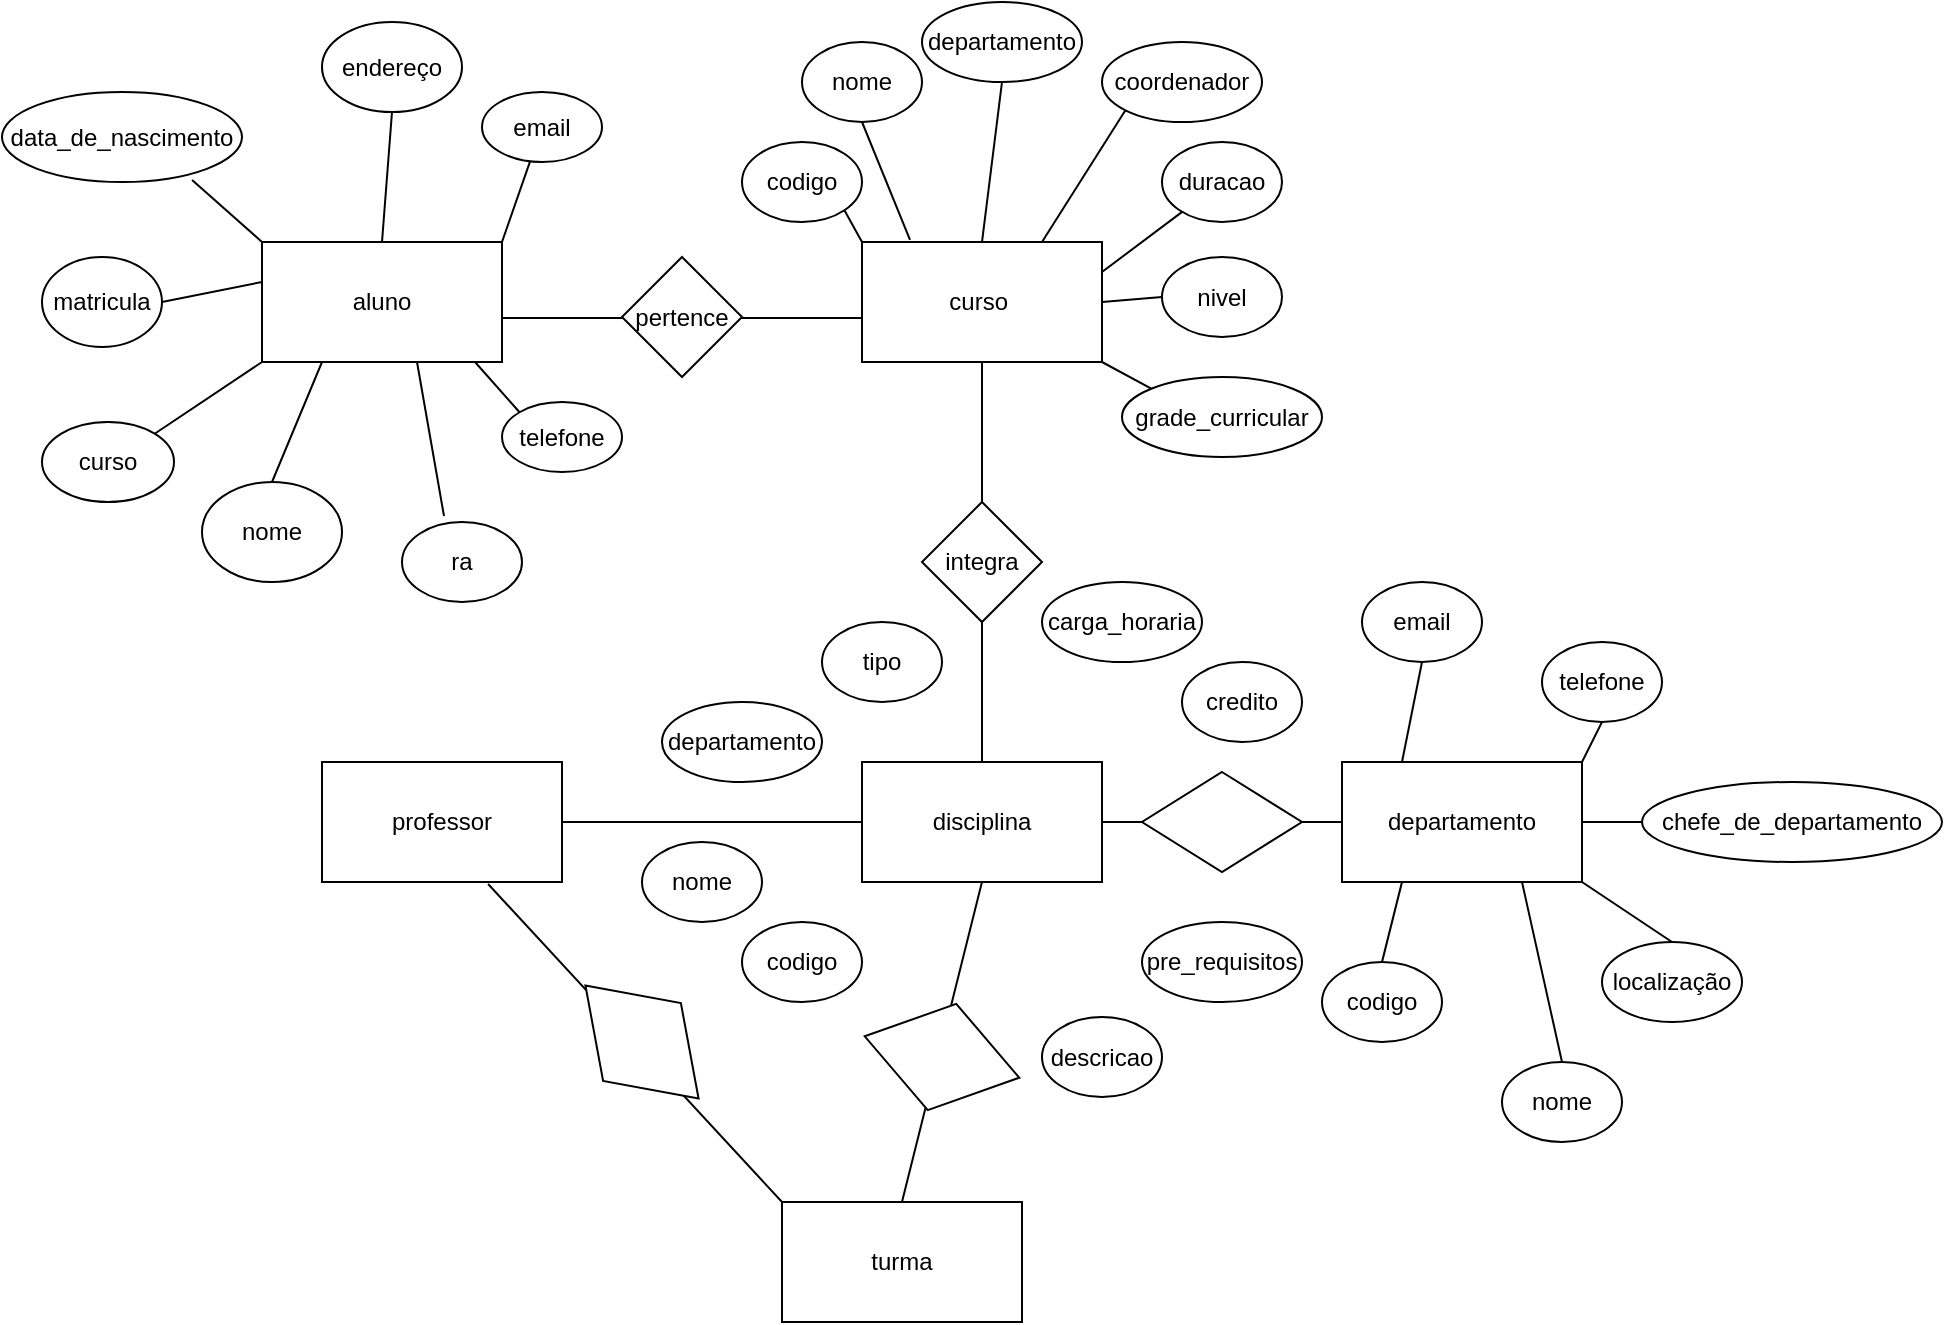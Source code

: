 <mxfile version="24.4.8" type="device">
  <diagram name="Página-1" id="oLcNaSpRR32SJvCwvY3e">
    <mxGraphModel dx="2261" dy="1941" grid="1" gridSize="10" guides="1" tooltips="1" connect="1" arrows="1" fold="1" page="1" pageScale="1" pageWidth="827" pageHeight="1169" math="0" shadow="0">
      <root>
        <mxCell id="0" />
        <mxCell id="1" parent="0" />
        <mxCell id="YKiijx3482X-Gz-cLtJe-30" value="professor" style="rounded=0;whiteSpace=wrap;html=1;" parent="1" vertex="1">
          <mxGeometry x="100" y="300" width="120" height="60" as="geometry" />
        </mxCell>
        <mxCell id="YKiijx3482X-Gz-cLtJe-31" value="departamento" style="rounded=0;whiteSpace=wrap;html=1;" parent="1" vertex="1">
          <mxGeometry x="610" y="300" width="120" height="60" as="geometry" />
        </mxCell>
        <mxCell id="YKiijx3482X-Gz-cLtJe-32" value="turma" style="rounded=0;whiteSpace=wrap;html=1;" parent="1" vertex="1">
          <mxGeometry x="330" y="520" width="120" height="60" as="geometry" />
        </mxCell>
        <mxCell id="YKiijx3482X-Gz-cLtJe-33" value="aluno" style="rounded=0;whiteSpace=wrap;html=1;" parent="1" vertex="1">
          <mxGeometry x="70" y="40" width="120" height="60" as="geometry" />
        </mxCell>
        <mxCell id="YKiijx3482X-Gz-cLtJe-34" value="curso&amp;nbsp;" style="rounded=0;whiteSpace=wrap;html=1;" parent="1" vertex="1">
          <mxGeometry x="370" y="40" width="120" height="60" as="geometry" />
        </mxCell>
        <mxCell id="YKiijx3482X-Gz-cLtJe-35" value="disciplina" style="rounded=0;whiteSpace=wrap;html=1;" parent="1" vertex="1">
          <mxGeometry x="370" y="300" width="120" height="60" as="geometry" />
        </mxCell>
        <mxCell id="YKiijx3482X-Gz-cLtJe-42" value="ra" style="ellipse;whiteSpace=wrap;html=1;" parent="1" vertex="1">
          <mxGeometry x="140" y="180" width="60" height="40" as="geometry" />
        </mxCell>
        <mxCell id="YKiijx3482X-Gz-cLtJe-43" value="matricula" style="ellipse;whiteSpace=wrap;html=1;" parent="1" vertex="1">
          <mxGeometry x="-40" y="47.5" width="60" height="45" as="geometry" />
        </mxCell>
        <mxCell id="YKiijx3482X-Gz-cLtJe-44" value="nome" style="ellipse;whiteSpace=wrap;html=1;" parent="1" vertex="1">
          <mxGeometry x="40" y="160" width="70" height="50" as="geometry" />
        </mxCell>
        <mxCell id="YKiijx3482X-Gz-cLtJe-45" value="curso" style="ellipse;whiteSpace=wrap;html=1;" parent="1" vertex="1">
          <mxGeometry x="-40" y="130" width="66" height="40" as="geometry" />
        </mxCell>
        <mxCell id="YKiijx3482X-Gz-cLtJe-46" value="email" style="ellipse;whiteSpace=wrap;html=1;" parent="1" vertex="1">
          <mxGeometry x="180" y="-35" width="60" height="35" as="geometry" />
        </mxCell>
        <mxCell id="YKiijx3482X-Gz-cLtJe-47" value="telefone" style="ellipse;whiteSpace=wrap;html=1;" parent="1" vertex="1">
          <mxGeometry x="190" y="120" width="60" height="35" as="geometry" />
        </mxCell>
        <mxCell id="YKiijx3482X-Gz-cLtJe-48" value="endereço" style="ellipse;whiteSpace=wrap;html=1;" parent="1" vertex="1">
          <mxGeometry x="100" y="-70" width="70" height="45" as="geometry" />
        </mxCell>
        <mxCell id="YKiijx3482X-Gz-cLtJe-49" value="data_de_nascimento" style="ellipse;whiteSpace=wrap;html=1;" parent="1" vertex="1">
          <mxGeometry x="-60" y="-35" width="120" height="45" as="geometry" />
        </mxCell>
        <mxCell id="YKiijx3482X-Gz-cLtJe-52" value="" style="endArrow=none;html=1;rounded=0;entryX=0;entryY=0.633;entryDx=0;entryDy=0;entryPerimeter=0;" parent="1" target="YKiijx3482X-Gz-cLtJe-34" edge="1">
          <mxGeometry width="50" height="50" relative="1" as="geometry">
            <mxPoint x="190" y="78" as="sourcePoint" />
            <mxPoint x="240" y="30" as="targetPoint" />
          </mxGeometry>
        </mxCell>
        <mxCell id="YKiijx3482X-Gz-cLtJe-53" value="pertence" style="rhombus;whiteSpace=wrap;html=1;" parent="1" vertex="1">
          <mxGeometry x="250" y="47.5" width="60" height="60" as="geometry" />
        </mxCell>
        <mxCell id="YKiijx3482X-Gz-cLtJe-54" value="" style="endArrow=none;html=1;rounded=0;exitX=0.5;exitY=0;exitDx=0;exitDy=0;entryX=0.25;entryY=1;entryDx=0;entryDy=0;" parent="1" source="YKiijx3482X-Gz-cLtJe-44" target="YKiijx3482X-Gz-cLtJe-33" edge="1">
          <mxGeometry width="50" height="50" relative="1" as="geometry">
            <mxPoint x="390" y="220" as="sourcePoint" />
            <mxPoint x="440" y="170" as="targetPoint" />
          </mxGeometry>
        </mxCell>
        <mxCell id="YKiijx3482X-Gz-cLtJe-55" value="" style="endArrow=none;html=1;rounded=0;exitX=0.35;exitY=-0.075;exitDx=0;exitDy=0;entryX=0.25;entryY=1;entryDx=0;entryDy=0;exitPerimeter=0;" parent="1" source="YKiijx3482X-Gz-cLtJe-42" edge="1">
          <mxGeometry width="50" height="50" relative="1" as="geometry">
            <mxPoint x="122.5" y="160" as="sourcePoint" />
            <mxPoint x="147.5" y="100" as="targetPoint" />
          </mxGeometry>
        </mxCell>
        <mxCell id="YKiijx3482X-Gz-cLtJe-56" value="" style="endArrow=none;html=1;rounded=0;exitX=0;exitY=0;exitDx=0;exitDy=0;entryX=0.25;entryY=1;entryDx=0;entryDy=0;" parent="1" source="YKiijx3482X-Gz-cLtJe-47" edge="1">
          <mxGeometry width="50" height="50" relative="1" as="geometry">
            <mxPoint x="190" y="177" as="sourcePoint" />
            <mxPoint x="176.5" y="100" as="targetPoint" />
          </mxGeometry>
        </mxCell>
        <mxCell id="YKiijx3482X-Gz-cLtJe-57" value="" style="endArrow=none;html=1;rounded=0;entryX=0.25;entryY=1;entryDx=0;entryDy=0;exitX=0.5;exitY=0;exitDx=0;exitDy=0;" parent="1" source="YKiijx3482X-Gz-cLtJe-33" edge="1">
          <mxGeometry width="50" height="50" relative="1" as="geometry">
            <mxPoint x="100" y="40" as="sourcePoint" />
            <mxPoint x="135" y="-25" as="targetPoint" />
          </mxGeometry>
        </mxCell>
        <mxCell id="YKiijx3482X-Gz-cLtJe-58" value="" style="endArrow=none;html=1;rounded=0;exitX=1;exitY=0;exitDx=0;exitDy=0;entryX=0.25;entryY=1;entryDx=0;entryDy=0;" parent="1" source="YKiijx3482X-Gz-cLtJe-45" edge="1">
          <mxGeometry width="50" height="50" relative="1" as="geometry">
            <mxPoint x="45" y="160" as="sourcePoint" />
            <mxPoint x="70" y="100" as="targetPoint" />
          </mxGeometry>
        </mxCell>
        <mxCell id="YKiijx3482X-Gz-cLtJe-59" value="" style="endArrow=none;html=1;rounded=0;exitX=0;exitY=0;exitDx=0;exitDy=0;entryX=0.792;entryY=0.978;entryDx=0;entryDy=0;entryPerimeter=0;" parent="1" source="YKiijx3482X-Gz-cLtJe-33" target="YKiijx3482X-Gz-cLtJe-49" edge="1">
          <mxGeometry width="50" height="50" relative="1" as="geometry">
            <mxPoint x="40" y="80" as="sourcePoint" />
            <mxPoint x="65" y="20" as="targetPoint" />
          </mxGeometry>
        </mxCell>
        <mxCell id="YKiijx3482X-Gz-cLtJe-60" value="" style="endArrow=none;html=1;rounded=0;exitX=1;exitY=0.5;exitDx=0;exitDy=0;entryX=0.25;entryY=1;entryDx=0;entryDy=0;" parent="1" source="YKiijx3482X-Gz-cLtJe-43" edge="1">
          <mxGeometry width="50" height="50" relative="1" as="geometry">
            <mxPoint x="45" y="120" as="sourcePoint" />
            <mxPoint x="70" y="60" as="targetPoint" />
          </mxGeometry>
        </mxCell>
        <mxCell id="YKiijx3482X-Gz-cLtJe-62" value="" style="endArrow=none;html=1;rounded=0;exitX=1;exitY=0;exitDx=0;exitDy=0;" parent="1" source="YKiijx3482X-Gz-cLtJe-33" target="YKiijx3482X-Gz-cLtJe-46" edge="1">
          <mxGeometry width="50" height="50" relative="1" as="geometry">
            <mxPoint x="80" y="50" as="sourcePoint" />
            <mxPoint x="75" y="30" as="targetPoint" />
          </mxGeometry>
        </mxCell>
        <mxCell id="YKiijx3482X-Gz-cLtJe-63" value="" style="endArrow=none;html=1;rounded=0;entryX=0.5;entryY=1;entryDx=0;entryDy=0;" parent="1" source="YKiijx3482X-Gz-cLtJe-64" target="YKiijx3482X-Gz-cLtJe-34" edge="1">
          <mxGeometry width="50" height="50" relative="1" as="geometry">
            <mxPoint x="430" y="300" as="sourcePoint" />
            <mxPoint x="480" y="250" as="targetPoint" />
          </mxGeometry>
        </mxCell>
        <mxCell id="YKiijx3482X-Gz-cLtJe-65" value="" style="endArrow=none;html=1;rounded=0;entryX=0.5;entryY=1;entryDx=0;entryDy=0;" parent="1" target="YKiijx3482X-Gz-cLtJe-64" edge="1">
          <mxGeometry width="50" height="50" relative="1" as="geometry">
            <mxPoint x="430" y="300" as="sourcePoint" />
            <mxPoint x="430" y="100" as="targetPoint" />
          </mxGeometry>
        </mxCell>
        <mxCell id="YKiijx3482X-Gz-cLtJe-64" value="integra" style="rhombus;whiteSpace=wrap;html=1;" parent="1" vertex="1">
          <mxGeometry x="400" y="170" width="60" height="60" as="geometry" />
        </mxCell>
        <mxCell id="YKiijx3482X-Gz-cLtJe-67" value="nivel" style="ellipse;whiteSpace=wrap;html=1;" parent="1" vertex="1">
          <mxGeometry x="520" y="47.5" width="60" height="40" as="geometry" />
        </mxCell>
        <mxCell id="YKiijx3482X-Gz-cLtJe-68" value="duracao" style="ellipse;whiteSpace=wrap;html=1;" parent="1" vertex="1">
          <mxGeometry x="520" y="-10" width="60" height="40" as="geometry" />
        </mxCell>
        <mxCell id="YKiijx3482X-Gz-cLtJe-69" value="coordenador" style="ellipse;whiteSpace=wrap;html=1;" parent="1" vertex="1">
          <mxGeometry x="490" y="-60" width="80" height="40" as="geometry" />
        </mxCell>
        <mxCell id="YKiijx3482X-Gz-cLtJe-70" value="nome" style="ellipse;whiteSpace=wrap;html=1;" parent="1" vertex="1">
          <mxGeometry x="340" y="-60" width="60" height="40" as="geometry" />
        </mxCell>
        <mxCell id="YKiijx3482X-Gz-cLtJe-71" value="codigo" style="ellipse;whiteSpace=wrap;html=1;" parent="1" vertex="1">
          <mxGeometry x="310" y="-10" width="60" height="40" as="geometry" />
        </mxCell>
        <mxCell id="YKiijx3482X-Gz-cLtJe-72" value="departamento" style="ellipse;whiteSpace=wrap;html=1;" parent="1" vertex="1">
          <mxGeometry x="400" y="-80" width="80" height="40" as="geometry" />
        </mxCell>
        <mxCell id="YKiijx3482X-Gz-cLtJe-74" value="grade_curricular" style="ellipse;whiteSpace=wrap;html=1;" parent="1" vertex="1">
          <mxGeometry x="500" y="107.5" width="100" height="40" as="geometry" />
        </mxCell>
        <mxCell id="YKiijx3482X-Gz-cLtJe-78" value="" style="endArrow=none;html=1;rounded=0;exitX=1;exitY=1;exitDx=0;exitDy=0;entryX=0;entryY=0;entryDx=0;entryDy=0;" parent="1" source="YKiijx3482X-Gz-cLtJe-71" target="YKiijx3482X-Gz-cLtJe-34" edge="1">
          <mxGeometry width="50" height="50" relative="1" as="geometry">
            <mxPoint x="630" y="220" as="sourcePoint" />
            <mxPoint x="680" y="170" as="targetPoint" />
          </mxGeometry>
        </mxCell>
        <mxCell id="YKiijx3482X-Gz-cLtJe-79" value="" style="endArrow=none;html=1;rounded=0;entryX=0.2;entryY=-0.017;entryDx=0;entryDy=0;entryPerimeter=0;exitX=0.5;exitY=1;exitDx=0;exitDy=0;" parent="1" source="YKiijx3482X-Gz-cLtJe-70" target="YKiijx3482X-Gz-cLtJe-34" edge="1">
          <mxGeometry width="50" height="50" relative="1" as="geometry">
            <mxPoint x="390" y="-10" as="sourcePoint" />
            <mxPoint x="380" y="50" as="targetPoint" />
          </mxGeometry>
        </mxCell>
        <mxCell id="YKiijx3482X-Gz-cLtJe-80" value="" style="endArrow=none;html=1;rounded=0;entryX=1;entryY=1;entryDx=0;entryDy=0;exitX=0;exitY=0;exitDx=0;exitDy=0;" parent="1" source="YKiijx3482X-Gz-cLtJe-74" target="YKiijx3482X-Gz-cLtJe-34" edge="1">
          <mxGeometry width="50" height="50" relative="1" as="geometry">
            <mxPoint x="380" y="-10" as="sourcePoint" />
            <mxPoint x="404" y="49" as="targetPoint" />
          </mxGeometry>
        </mxCell>
        <mxCell id="YKiijx3482X-Gz-cLtJe-81" value="" style="endArrow=none;html=1;rounded=0;entryX=0.5;entryY=0;entryDx=0;entryDy=0;exitX=0.5;exitY=1;exitDx=0;exitDy=0;" parent="1" source="YKiijx3482X-Gz-cLtJe-72" target="YKiijx3482X-Gz-cLtJe-34" edge="1">
          <mxGeometry width="50" height="50" relative="1" as="geometry">
            <mxPoint x="390" as="sourcePoint" />
            <mxPoint x="414" y="59" as="targetPoint" />
          </mxGeometry>
        </mxCell>
        <mxCell id="YKiijx3482X-Gz-cLtJe-82" value="" style="endArrow=none;html=1;rounded=0;entryX=1;entryY=0.25;entryDx=0;entryDy=0;" parent="1" source="YKiijx3482X-Gz-cLtJe-68" target="YKiijx3482X-Gz-cLtJe-34" edge="1">
          <mxGeometry width="50" height="50" relative="1" as="geometry">
            <mxPoint x="400" y="10" as="sourcePoint" />
            <mxPoint x="424" y="69" as="targetPoint" />
          </mxGeometry>
        </mxCell>
        <mxCell id="YKiijx3482X-Gz-cLtJe-83" value="" style="endArrow=none;html=1;rounded=0;entryX=0;entryY=0.5;entryDx=0;entryDy=0;exitX=1;exitY=0.5;exitDx=0;exitDy=0;" parent="1" source="YKiijx3482X-Gz-cLtJe-34" target="YKiijx3482X-Gz-cLtJe-67" edge="1">
          <mxGeometry width="50" height="50" relative="1" as="geometry">
            <mxPoint x="410" y="20" as="sourcePoint" />
            <mxPoint x="434" y="79" as="targetPoint" />
          </mxGeometry>
        </mxCell>
        <mxCell id="YKiijx3482X-Gz-cLtJe-84" value="" style="endArrow=none;html=1;rounded=0;entryX=0;entryY=1;entryDx=0;entryDy=0;exitX=0.75;exitY=0;exitDx=0;exitDy=0;" parent="1" source="YKiijx3482X-Gz-cLtJe-34" target="YKiijx3482X-Gz-cLtJe-69" edge="1">
          <mxGeometry width="50" height="50" relative="1" as="geometry">
            <mxPoint x="420" y="30" as="sourcePoint" />
            <mxPoint x="444" y="89" as="targetPoint" />
          </mxGeometry>
        </mxCell>
        <mxCell id="3AQSXUsUNQatvTaao-cf-1" value="" style="endArrow=none;html=1;rounded=0;entryX=0.5;entryY=1;entryDx=0;entryDy=0;exitX=0.5;exitY=0;exitDx=0;exitDy=0;" edge="1" parent="1" source="YKiijx3482X-Gz-cLtJe-32" target="YKiijx3482X-Gz-cLtJe-35">
          <mxGeometry width="50" height="50" relative="1" as="geometry">
            <mxPoint x="350" y="460" as="sourcePoint" />
            <mxPoint x="400" y="410" as="targetPoint" />
          </mxGeometry>
        </mxCell>
        <mxCell id="3AQSXUsUNQatvTaao-cf-2" value="" style="endArrow=none;html=1;rounded=0;entryX=0.692;entryY=1.017;entryDx=0;entryDy=0;exitX=0;exitY=0;exitDx=0;exitDy=0;entryPerimeter=0;" edge="1" parent="1" source="YKiijx3482X-Gz-cLtJe-32" target="YKiijx3482X-Gz-cLtJe-30">
          <mxGeometry width="50" height="50" relative="1" as="geometry">
            <mxPoint x="230" y="460" as="sourcePoint" />
            <mxPoint x="280" y="360" as="targetPoint" />
          </mxGeometry>
        </mxCell>
        <mxCell id="3AQSXUsUNQatvTaao-cf-3" value="" style="endArrow=none;html=1;rounded=0;exitX=1;exitY=0.5;exitDx=0;exitDy=0;entryX=0;entryY=0.5;entryDx=0;entryDy=0;" edge="1" parent="1" source="YKiijx3482X-Gz-cLtJe-35" target="YKiijx3482X-Gz-cLtJe-31">
          <mxGeometry width="50" height="50" relative="1" as="geometry">
            <mxPoint x="510" y="350" as="sourcePoint" />
            <mxPoint x="560" y="300" as="targetPoint" />
          </mxGeometry>
        </mxCell>
        <mxCell id="3AQSXUsUNQatvTaao-cf-4" value="" style="endArrow=none;html=1;rounded=0;exitX=1;exitY=0.5;exitDx=0;exitDy=0;entryX=0;entryY=0.5;entryDx=0;entryDy=0;" edge="1" parent="1" source="YKiijx3482X-Gz-cLtJe-30" target="YKiijx3482X-Gz-cLtJe-35">
          <mxGeometry width="50" height="50" relative="1" as="geometry">
            <mxPoint x="510" y="350" as="sourcePoint" />
            <mxPoint x="560" y="300" as="targetPoint" />
          </mxGeometry>
        </mxCell>
        <mxCell id="3AQSXUsUNQatvTaao-cf-7" value="nome" style="ellipse;whiteSpace=wrap;html=1;" vertex="1" parent="1">
          <mxGeometry x="690" y="450" width="60" height="40" as="geometry" />
        </mxCell>
        <mxCell id="3AQSXUsUNQatvTaao-cf-8" value="localização" style="ellipse;whiteSpace=wrap;html=1;" vertex="1" parent="1">
          <mxGeometry x="740" y="390" width="70" height="40" as="geometry" />
        </mxCell>
        <mxCell id="3AQSXUsUNQatvTaao-cf-9" value="chefe_de_departamento" style="ellipse;whiteSpace=wrap;html=1;" vertex="1" parent="1">
          <mxGeometry x="760" y="310" width="150" height="40" as="geometry" />
        </mxCell>
        <mxCell id="3AQSXUsUNQatvTaao-cf-10" value="telefone" style="ellipse;whiteSpace=wrap;html=1;" vertex="1" parent="1">
          <mxGeometry x="710" y="240" width="60" height="40" as="geometry" />
        </mxCell>
        <mxCell id="3AQSXUsUNQatvTaao-cf-11" value="email" style="ellipse;whiteSpace=wrap;html=1;" vertex="1" parent="1">
          <mxGeometry x="620" y="210" width="60" height="40" as="geometry" />
        </mxCell>
        <mxCell id="3AQSXUsUNQatvTaao-cf-12" value="codigo" style="ellipse;whiteSpace=wrap;html=1;" vertex="1" parent="1">
          <mxGeometry x="600" y="400" width="60" height="40" as="geometry" />
        </mxCell>
        <mxCell id="3AQSXUsUNQatvTaao-cf-13" value="" style="endArrow=none;html=1;rounded=0;exitX=0.25;exitY=0;exitDx=0;exitDy=0;" edge="1" parent="1" source="YKiijx3482X-Gz-cLtJe-31">
          <mxGeometry width="50" height="50" relative="1" as="geometry">
            <mxPoint x="600" y="300" as="sourcePoint" />
            <mxPoint x="650" y="250" as="targetPoint" />
          </mxGeometry>
        </mxCell>
        <mxCell id="3AQSXUsUNQatvTaao-cf-14" value="" style="endArrow=none;html=1;rounded=0;exitX=0.5;exitY=0;exitDx=0;exitDy=0;entryX=0.25;entryY=1;entryDx=0;entryDy=0;" edge="1" parent="1" source="3AQSXUsUNQatvTaao-cf-12" target="YKiijx3482X-Gz-cLtJe-31">
          <mxGeometry width="50" height="50" relative="1" as="geometry">
            <mxPoint x="650" y="310" as="sourcePoint" />
            <mxPoint x="650" y="380" as="targetPoint" />
          </mxGeometry>
        </mxCell>
        <mxCell id="3AQSXUsUNQatvTaao-cf-15" value="" style="endArrow=none;html=1;rounded=0;exitX=1;exitY=0;exitDx=0;exitDy=0;entryX=0.5;entryY=1;entryDx=0;entryDy=0;" edge="1" parent="1" source="YKiijx3482X-Gz-cLtJe-31" target="3AQSXUsUNQatvTaao-cf-10">
          <mxGeometry width="50" height="50" relative="1" as="geometry">
            <mxPoint x="660" y="320" as="sourcePoint" />
            <mxPoint x="670" y="270" as="targetPoint" />
          </mxGeometry>
        </mxCell>
        <mxCell id="3AQSXUsUNQatvTaao-cf-16" value="" style="endArrow=none;html=1;rounded=0;exitX=1;exitY=0.5;exitDx=0;exitDy=0;entryX=0;entryY=0.5;entryDx=0;entryDy=0;" edge="1" parent="1" source="YKiijx3482X-Gz-cLtJe-31" target="3AQSXUsUNQatvTaao-cf-9">
          <mxGeometry width="50" height="50" relative="1" as="geometry">
            <mxPoint x="670" y="330" as="sourcePoint" />
            <mxPoint x="680" y="280" as="targetPoint" />
          </mxGeometry>
        </mxCell>
        <mxCell id="3AQSXUsUNQatvTaao-cf-17" value="" style="endArrow=none;html=1;rounded=0;exitX=0.75;exitY=1;exitDx=0;exitDy=0;entryX=0.5;entryY=0;entryDx=0;entryDy=0;" edge="1" parent="1" source="YKiijx3482X-Gz-cLtJe-31" target="3AQSXUsUNQatvTaao-cf-7">
          <mxGeometry width="50" height="50" relative="1" as="geometry">
            <mxPoint x="680" y="340" as="sourcePoint" />
            <mxPoint x="690" y="290" as="targetPoint" />
          </mxGeometry>
        </mxCell>
        <mxCell id="3AQSXUsUNQatvTaao-cf-18" value="" style="endArrow=none;html=1;rounded=0;exitX=0.5;exitY=0;exitDx=0;exitDy=0;entryX=1;entryY=1;entryDx=0;entryDy=0;" edge="1" parent="1" source="3AQSXUsUNQatvTaao-cf-8" target="YKiijx3482X-Gz-cLtJe-31">
          <mxGeometry width="50" height="50" relative="1" as="geometry">
            <mxPoint x="690" y="350" as="sourcePoint" />
            <mxPoint x="700" y="300" as="targetPoint" />
          </mxGeometry>
        </mxCell>
        <mxCell id="3AQSXUsUNQatvTaao-cf-19" style="edgeStyle=orthogonalEdgeStyle;rounded=0;orthogonalLoop=1;jettySize=auto;html=1;exitX=0.5;exitY=1;exitDx=0;exitDy=0;" edge="1" parent="1" source="3AQSXUsUNQatvTaao-cf-12" target="3AQSXUsUNQatvTaao-cf-12">
          <mxGeometry relative="1" as="geometry" />
        </mxCell>
        <mxCell id="3AQSXUsUNQatvTaao-cf-21" value="departamento" style="ellipse;whiteSpace=wrap;html=1;" vertex="1" parent="1">
          <mxGeometry x="270" y="270" width="80" height="40" as="geometry" />
        </mxCell>
        <mxCell id="3AQSXUsUNQatvTaao-cf-22" value="tipo" style="ellipse;whiteSpace=wrap;html=1;" vertex="1" parent="1">
          <mxGeometry x="350" y="230" width="60" height="40" as="geometry" />
        </mxCell>
        <mxCell id="3AQSXUsUNQatvTaao-cf-23" value="carga_horaria" style="ellipse;whiteSpace=wrap;html=1;" vertex="1" parent="1">
          <mxGeometry x="460" y="210" width="80" height="40" as="geometry" />
        </mxCell>
        <mxCell id="3AQSXUsUNQatvTaao-cf-24" value="credito" style="ellipse;whiteSpace=wrap;html=1;" vertex="1" parent="1">
          <mxGeometry x="530" y="250" width="60" height="40" as="geometry" />
        </mxCell>
        <mxCell id="3AQSXUsUNQatvTaao-cf-25" value="nome" style="ellipse;whiteSpace=wrap;html=1;" vertex="1" parent="1">
          <mxGeometry x="260" y="340" width="60" height="40" as="geometry" />
        </mxCell>
        <mxCell id="3AQSXUsUNQatvTaao-cf-26" value="codigo" style="ellipse;whiteSpace=wrap;html=1;" vertex="1" parent="1">
          <mxGeometry x="310" y="380" width="60" height="40" as="geometry" />
        </mxCell>
        <mxCell id="3AQSXUsUNQatvTaao-cf-27" value="pre_requisitos" style="ellipse;whiteSpace=wrap;html=1;" vertex="1" parent="1">
          <mxGeometry x="510" y="380" width="80" height="40" as="geometry" />
        </mxCell>
        <mxCell id="3AQSXUsUNQatvTaao-cf-28" value="descricao" style="ellipse;whiteSpace=wrap;html=1;" vertex="1" parent="1">
          <mxGeometry x="460" y="427.5" width="60" height="40" as="geometry" />
        </mxCell>
        <mxCell id="3AQSXUsUNQatvTaao-cf-30" value="" style="rhombus;whiteSpace=wrap;html=1;" vertex="1" parent="1">
          <mxGeometry x="510" y="305" width="80" height="50" as="geometry" />
        </mxCell>
        <mxCell id="3AQSXUsUNQatvTaao-cf-31" value="" style="rhombus;whiteSpace=wrap;html=1;rotation=15;" vertex="1" parent="1">
          <mxGeometry x="370" y="420" width="80" height="55" as="geometry" />
        </mxCell>
        <mxCell id="3AQSXUsUNQatvTaao-cf-32" value="" style="rhombus;whiteSpace=wrap;html=1;rotation=45;" vertex="1" parent="1">
          <mxGeometry x="220" y="412.5" width="80" height="55" as="geometry" />
        </mxCell>
      </root>
    </mxGraphModel>
  </diagram>
</mxfile>
